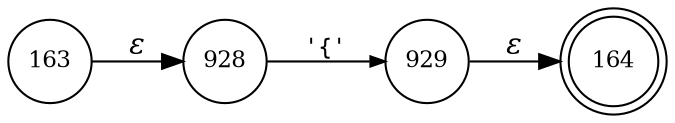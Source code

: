 digraph ATN {
rankdir=LR;
s164[fontsize=11, label="164", shape=doublecircle, fixedsize=true, width=.6];
s928[fontsize=11,label="928", shape=circle, fixedsize=true, width=.55, peripheries=1];
s929[fontsize=11,label="929", shape=circle, fixedsize=true, width=.55, peripheries=1];
s163[fontsize=11,label="163", shape=circle, fixedsize=true, width=.55, peripheries=1];
s163 -> s928 [fontname="Times-Italic", label="&epsilon;"];
s928 -> s929 [fontsize=11, fontname="Courier", arrowsize=.7, label = "'{'", arrowhead = normal];
s929 -> s164 [fontname="Times-Italic", label="&epsilon;"];
}